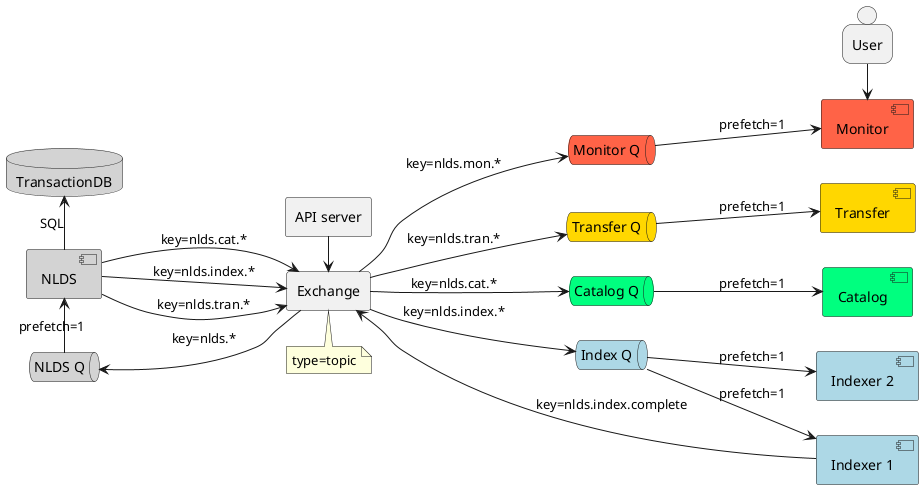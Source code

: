 @startuml queue_structure

left to right direction
agent api_server as "API server" 

together {
    queue wq as "NLDS Q" #lightgrey
    component work as "NLDS" #lightgrey
    database iddb as "TransactionDB" #lightgrey
}

together {
    agent pex as "Exchange"
    note top of pex: type=topic
}

pex --> wq : key=nlds.*
wq -> work : prefetch=1
work -> iddb : SQL

together {
    queue sq as "Index Q" #lightblue
    queue tq as "Transfer Q" #gold
    queue cq as "Catalog Q" #springgreen
}

pex --> sq : key=nlds.index.*
pex --> tq : key=nlds.tran.*
pex --> cq : key=nlds.cat.*

work --> pex : key=nlds.index.*
work --> pex : key=nlds.tran.*
work --> pex : key=nlds.cat.*

queue mq as "Monitor Q" #tomato
pex --> mq : key=nlds.mon.*

together {
    component scan1 as "Indexer 1" #lightblue
    component scan2 as "Indexer 2" #lightblue
}

component tran1 as "Transfer" #gold
component cat1 as "Catalog" #springgreen
together {
    component mon1 as "Monitor" #tomato
    person user as "User"
}

api_server -> pex

sq --> scan1 : prefetch=1
sq --> scan2 : prefetch=1
tq --> tran1 : prefetch=1
cq --> cat1 : prefetch=1
mq --> mon1 : prefetch=1

mon1 <- user

scan1 --> pex : key=nlds.index.complete

@enduml